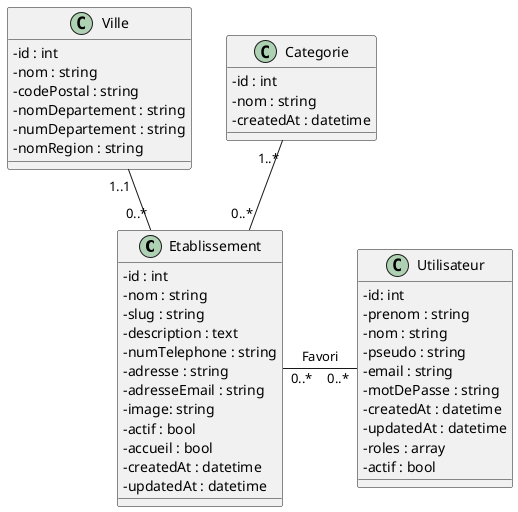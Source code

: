 @startuml
skinparam classAttributeIconSize 0

class Etablissement {
    - id : int
    - nom : string
    - slug : string
    - description : text
    - numTelephone : string
    - adresse : string
    - adresseEmail : string
    - image: string
    - actif : bool
    - accueil : bool
    - createdAt : datetime
    - updatedAt : datetime
}

class Ville {
    - id : int
    - nom : string
    - codePostal : string
    - nomDepartement : string
    - numDepartement : string
    - nomRegion : string
}

class Categorie {
    - id : int
    - nom : string
    - createdAt : datetime
}

class Utilisateur {
    - id: int
    - prenom : string
    - nom : string
    - pseudo : string
    - email : string
    - motDePasse : string
    - createdAt : datetime
    - updatedAt : datetime
    - roles : array
    - actif : bool
}

Categorie"1..*"--"0..*"Etablissement
Ville"1..1"--"0..*"Etablissement
Etablissement"0..*"-"0..*"Utilisateur : Favori
@enduml